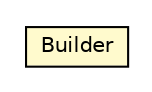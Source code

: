 #!/usr/local/bin/dot
#
# Class diagram 
# Generated by UMLGraph version R5_6-24-gf6e263 (http://www.umlgraph.org/)
#

digraph G {
	edge [fontname="Helvetica",fontsize=10,labelfontname="Helvetica",labelfontsize=10];
	node [fontname="Helvetica",fontsize=10,shape=plaintext];
	nodesep=0.25;
	ranksep=0.5;
	// io.reinert.requestor.core.payload.type.CompositePayloadType.Builder
	c9907 [label=<<table title="io.reinert.requestor.core.payload.type.CompositePayloadType.Builder" border="0" cellborder="1" cellspacing="0" cellpadding="2" port="p" bgcolor="lemonChiffon" href="./CompositePayloadType.Builder.html">
		<tr><td><table border="0" cellspacing="0" cellpadding="1">
<tr><td align="center" balign="center"> Builder </td></tr>
		</table></td></tr>
		</table>>, URL="./CompositePayloadType.Builder.html", fontname="Helvetica", fontcolor="black", fontsize=10.0];
}

